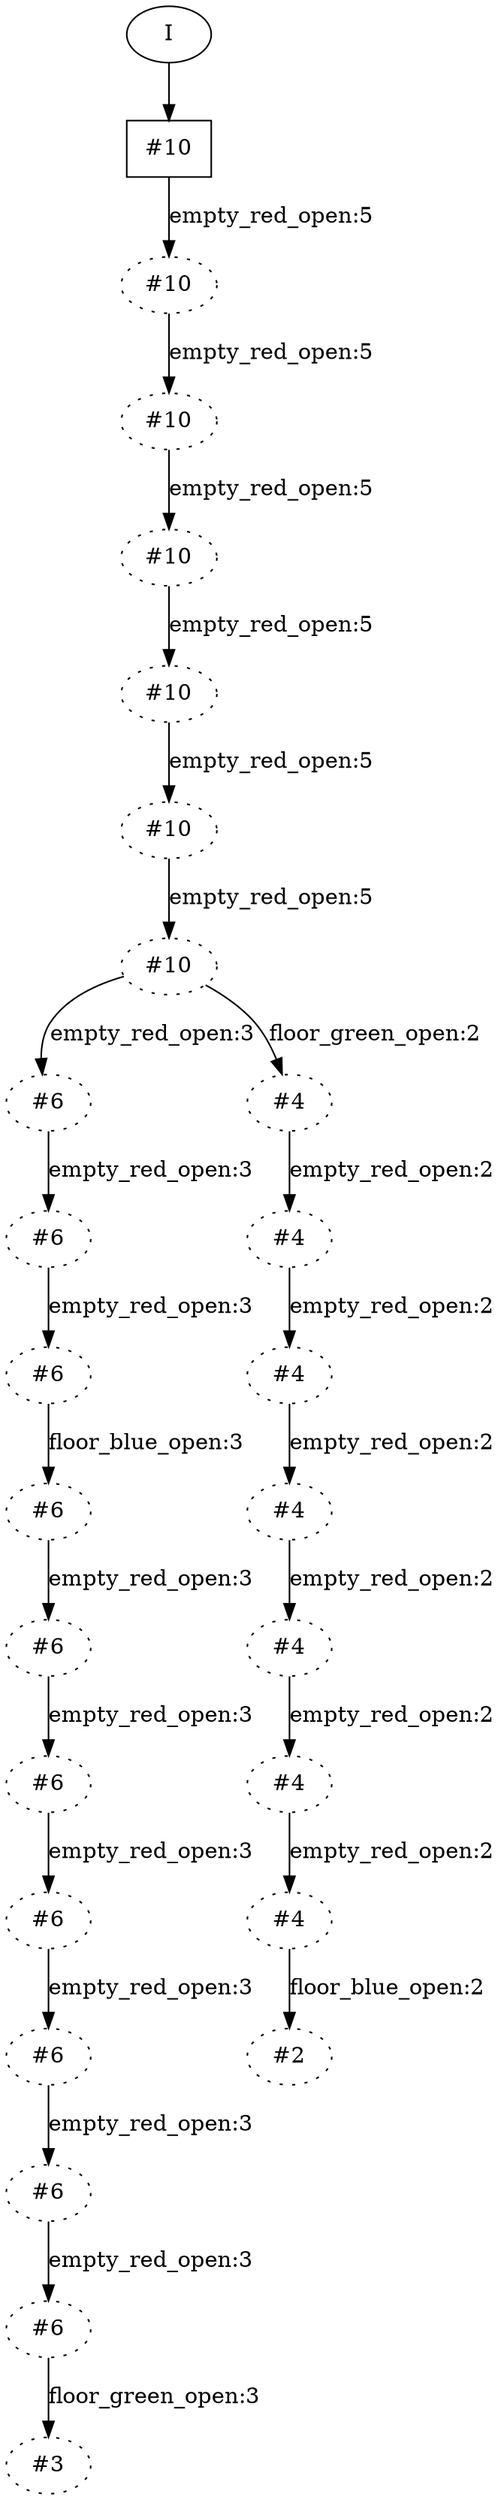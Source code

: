 // produced with flexfringe from git commitd1cf04ada0831d0605a3651971ef9a02091d8823
// dfasat/flexfringe -h=kldistance -d=kl_data -n=1 -x=0 -w=0 -a=0 -b=1 -f=1 -I=0 -t=1 -l=0 -q=0 -y=0 -p=0.8 --output-dir=experiments/MiniGrid_learning_from_product_samples/flexfringe_data/dfa /Users/nicholasrenninger/Google Drive/Grad School/specification learning/code/DPFA_DTS_product_experiment/dfasatInvestigations/experiments/MiniGrid_learning_from_product_samples/flexfringe_data/MiniGrid_learning_from_product_samples_train 
digraph DFA {
	0 [label="root" shape=box];
		I -> 0;
	0 [ label="#10"  ];
		0 -> 1 [label="empty_red_open:5"  ];
	1 [ label="#10"  style=dotted ];
		1 -> 2 [label="empty_red_open:5"  ];
	2 [ label="#10"  style=dotted ];
		2 -> 3 [label="empty_red_open:5"  ];
	3 [ label="#10"  style=dotted ];
		3 -> 4 [label="empty_red_open:5"  ];
	4 [ label="#10"  style=dotted ];
		4 -> 5 [label="empty_red_open:5"  ];
	5 [ label="#10"  style=dotted ];
		5 -> 6 [label="empty_red_open:5"  ];
	6 [ label="#10"  style=dotted ];
		6 -> 7 [label="empty_red_open:3"  ];
		6 -> 18 [label="floor_green_open:2"  ];
	7 [ label="#6"  style=dotted ];
		7 -> 8 [label="empty_red_open:3"  ];
	8 [ label="#6"  style=dotted ];
		8 -> 9 [label="empty_red_open:3"  ];
	9 [ label="#6"  style=dotted ];
		9 -> 10 [label="floor_blue_open:3"  ];
	10 [ label="#6"  style=dotted ];
		10 -> 11 [label="empty_red_open:3"  ];
	11 [ label="#6"  style=dotted ];
		11 -> 12 [label="empty_red_open:3"  ];
	12 [ label="#6"  style=dotted ];
		12 -> 13 [label="empty_red_open:3"  ];
	13 [ label="#6"  style=dotted ];
		13 -> 14 [label="empty_red_open:3"  ];
	14 [ label="#6"  style=dotted ];
		14 -> 15 [label="empty_red_open:3"  ];
	15 [ label="#6"  style=dotted ];
		15 -> 16 [label="empty_red_open:3"  ];
	16 [ label="#6"  style=dotted ];
		16 -> 17 [label="floor_green_open:3"  ];
	17 [ label="#3"  style=dotted ];
	18 [ label="#4"  style=dotted ];
		18 -> 19 [label="empty_red_open:2"  ];
	19 [ label="#4"  style=dotted ];
		19 -> 20 [label="empty_red_open:2"  ];
	20 [ label="#4"  style=dotted ];
		20 -> 21 [label="empty_red_open:2"  ];
	21 [ label="#4"  style=dotted ];
		21 -> 22 [label="empty_red_open:2"  ];
	22 [ label="#4"  style=dotted ];
		22 -> 23 [label="empty_red_open:2"  ];
	23 [ label="#4"  style=dotted ];
		23 -> 24 [label="empty_red_open:2"  ];
	24 [ label="#4"  style=dotted ];
		24 -> 25 [label="floor_blue_open:2"  ];
	25 [ label="#2"  style=dotted ];
}
